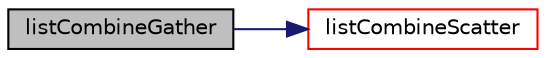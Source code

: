 digraph "listCombineGather"
{
  bgcolor="transparent";
  edge [fontname="Helvetica",fontsize="10",labelfontname="Helvetica",labelfontsize="10"];
  node [fontname="Helvetica",fontsize="10",shape=record];
  rankdir="LR";
  Node1 [label="listCombineGather",height=0.2,width=0.4,color="black", fillcolor="grey75", style="filled", fontcolor="black"];
  Node1 -> Node2 [color="midnightblue",fontsize="10",style="solid",fontname="Helvetica"];
  Node2 [label="listCombineScatter",height=0.2,width=0.4,color="red",URL="$a02056.html#adfd4915b68ab7181dccb847976286e56",tooltip="Scatter data. Reverse of combineGather. "];
}
